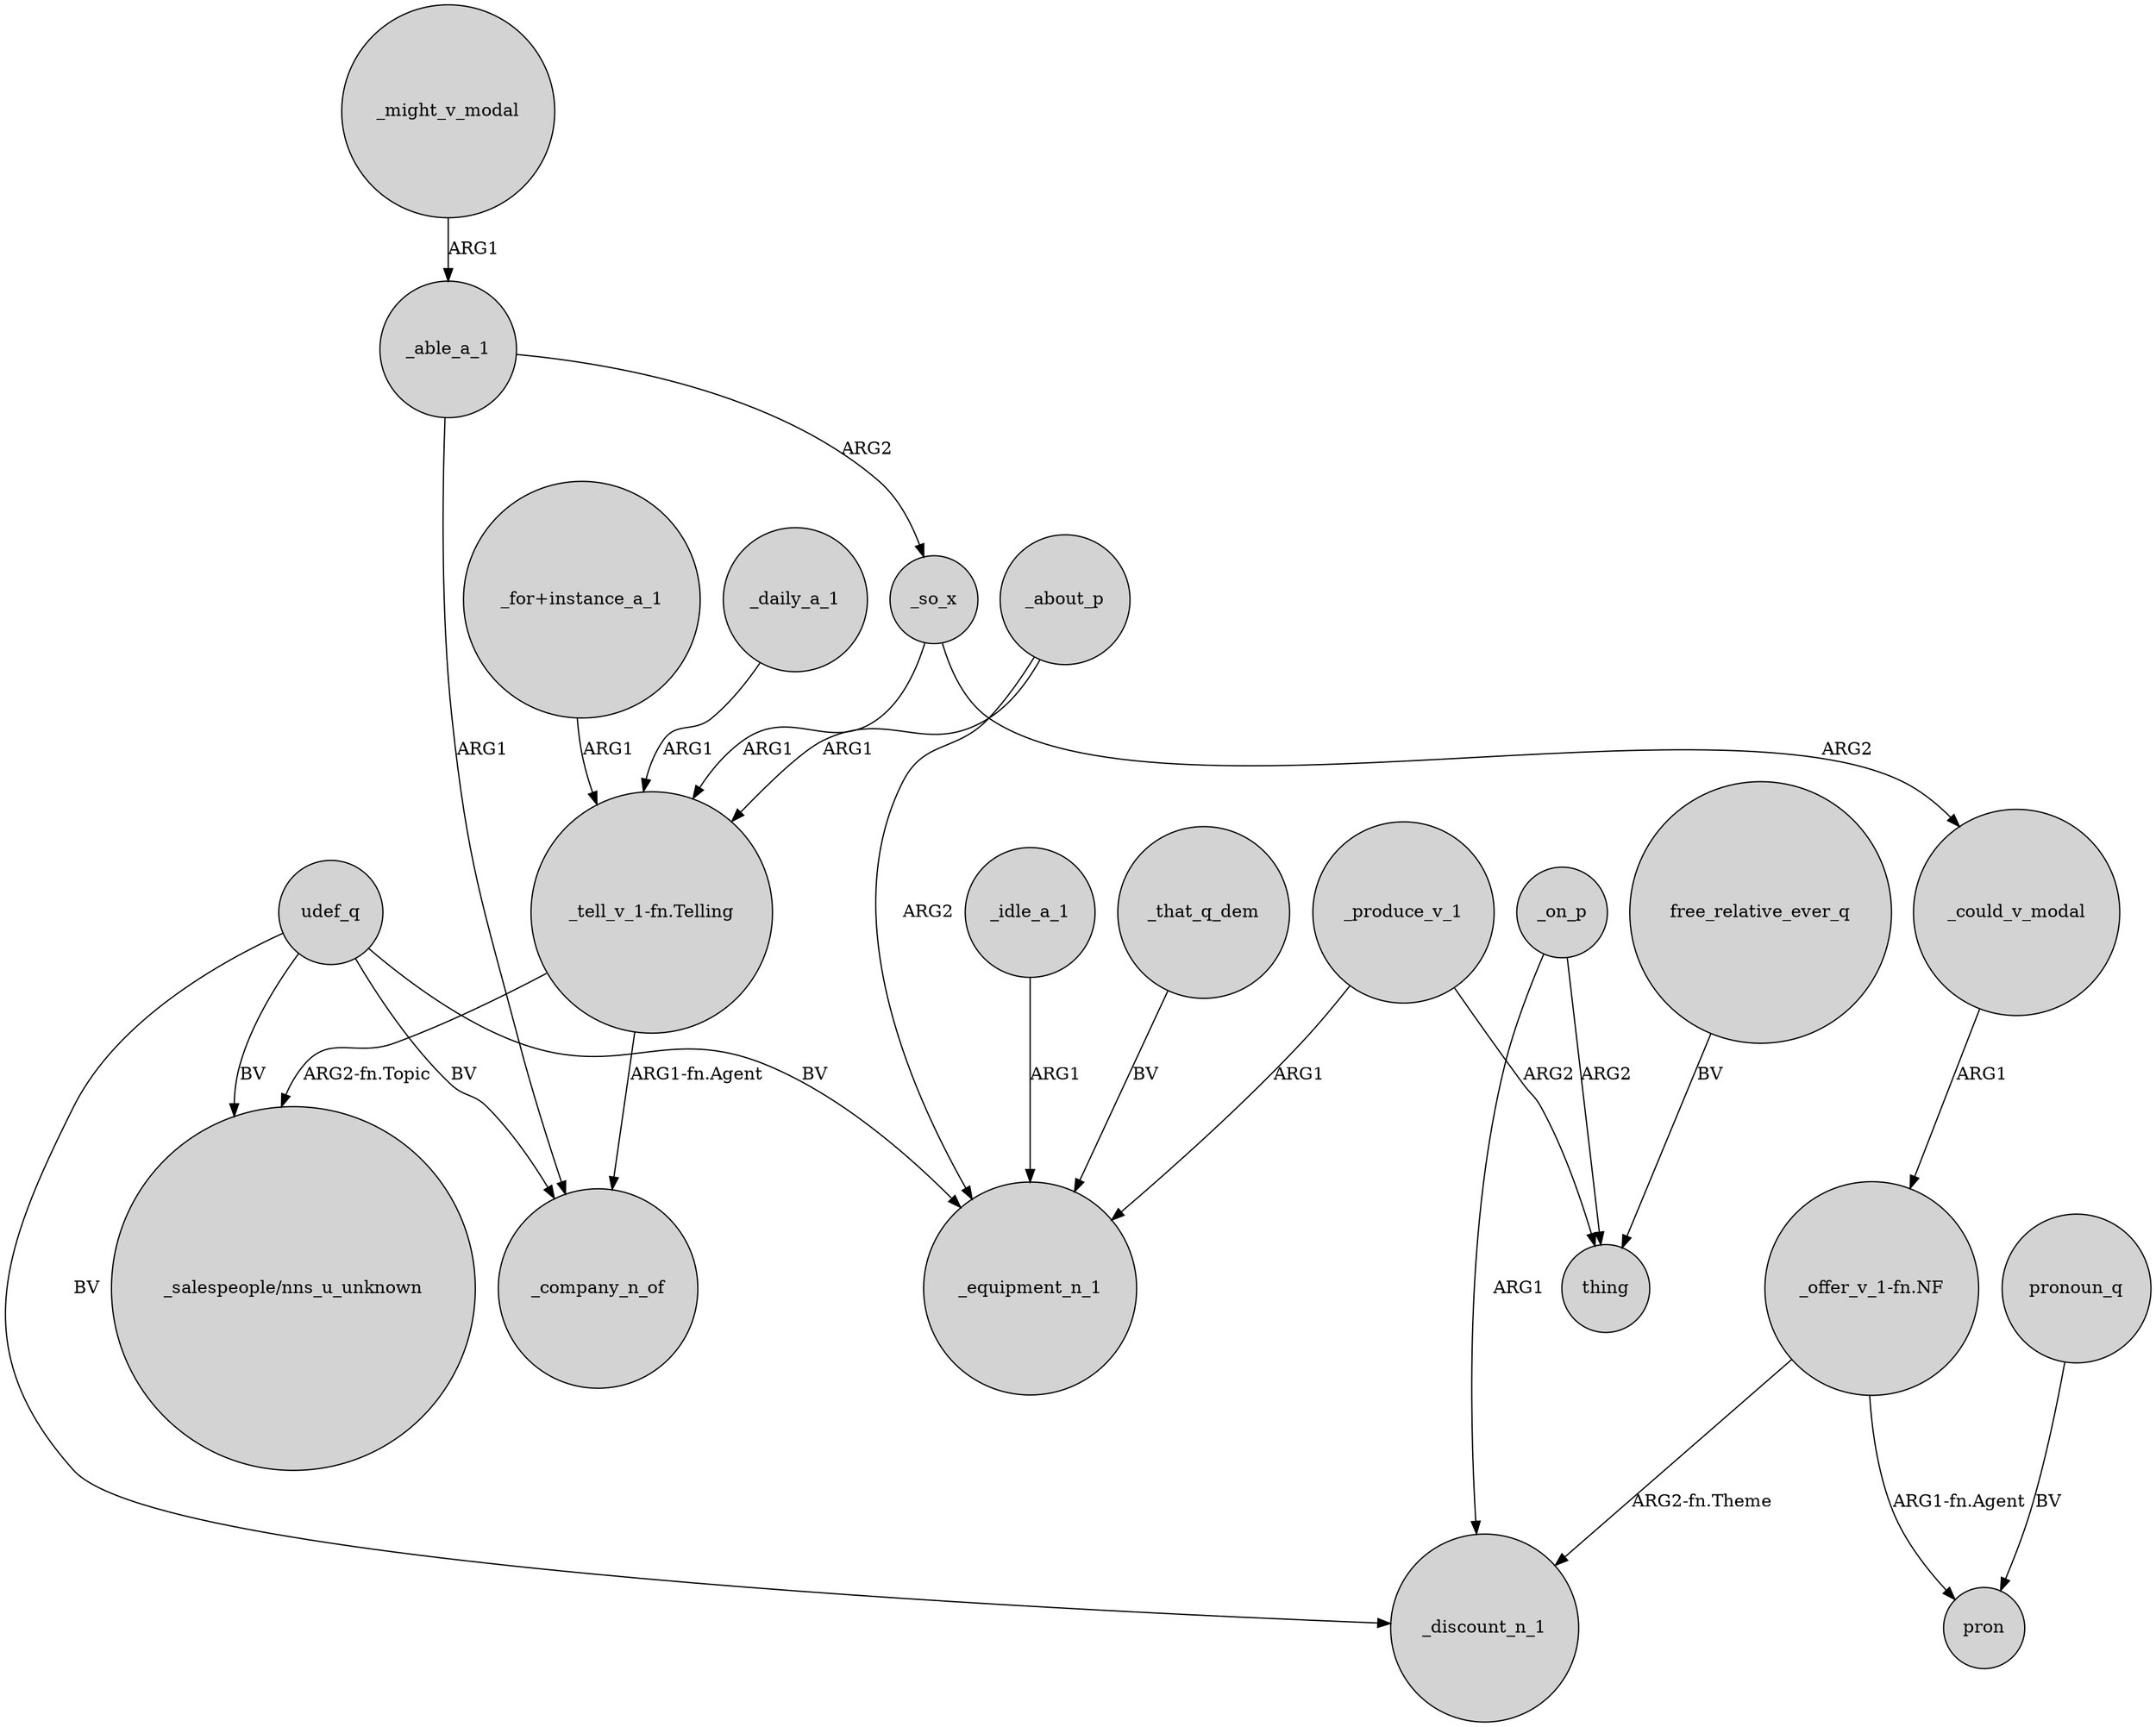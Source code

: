 digraph {
	node [shape=circle style=filled]
	_on_p -> _discount_n_1 [label=ARG1]
	_daily_a_1 -> "_tell_v_1-fn.Telling" [label=ARG1]
	udef_q -> _equipment_n_1 [label=BV]
	_could_v_modal -> "_offer_v_1-fn.NF" [label=ARG1]
	"_tell_v_1-fn.Telling" -> "_salespeople/nns_u_unknown" [label="ARG2-fn.Topic"]
	_idle_a_1 -> _equipment_n_1 [label=ARG1]
	udef_q -> "_salespeople/nns_u_unknown" [label=BV]
	_able_a_1 -> _company_n_of [label=ARG1]
	udef_q -> _discount_n_1 [label=BV]
	pronoun_q -> pron [label=BV]
	_about_p -> "_tell_v_1-fn.Telling" [label=ARG1]
	_about_p -> _equipment_n_1 [label=ARG2]
	_produce_v_1 -> thing [label=ARG2]
	_so_x -> _could_v_modal [label=ARG2]
	_so_x -> "_tell_v_1-fn.Telling" [label=ARG1]
	"_tell_v_1-fn.Telling" -> _company_n_of [label="ARG1-fn.Agent"]
	free_relative_ever_q -> thing [label=BV]
	_might_v_modal -> _able_a_1 [label=ARG1]
	"_offer_v_1-fn.NF" -> _discount_n_1 [label="ARG2-fn.Theme"]
	"_for+instance_a_1" -> "_tell_v_1-fn.Telling" [label=ARG1]
	_produce_v_1 -> _equipment_n_1 [label=ARG1]
	udef_q -> _company_n_of [label=BV]
	_that_q_dem -> _equipment_n_1 [label=BV]
	_on_p -> thing [label=ARG2]
	_able_a_1 -> _so_x [label=ARG2]
	"_offer_v_1-fn.NF" -> pron [label="ARG1-fn.Agent"]
}
